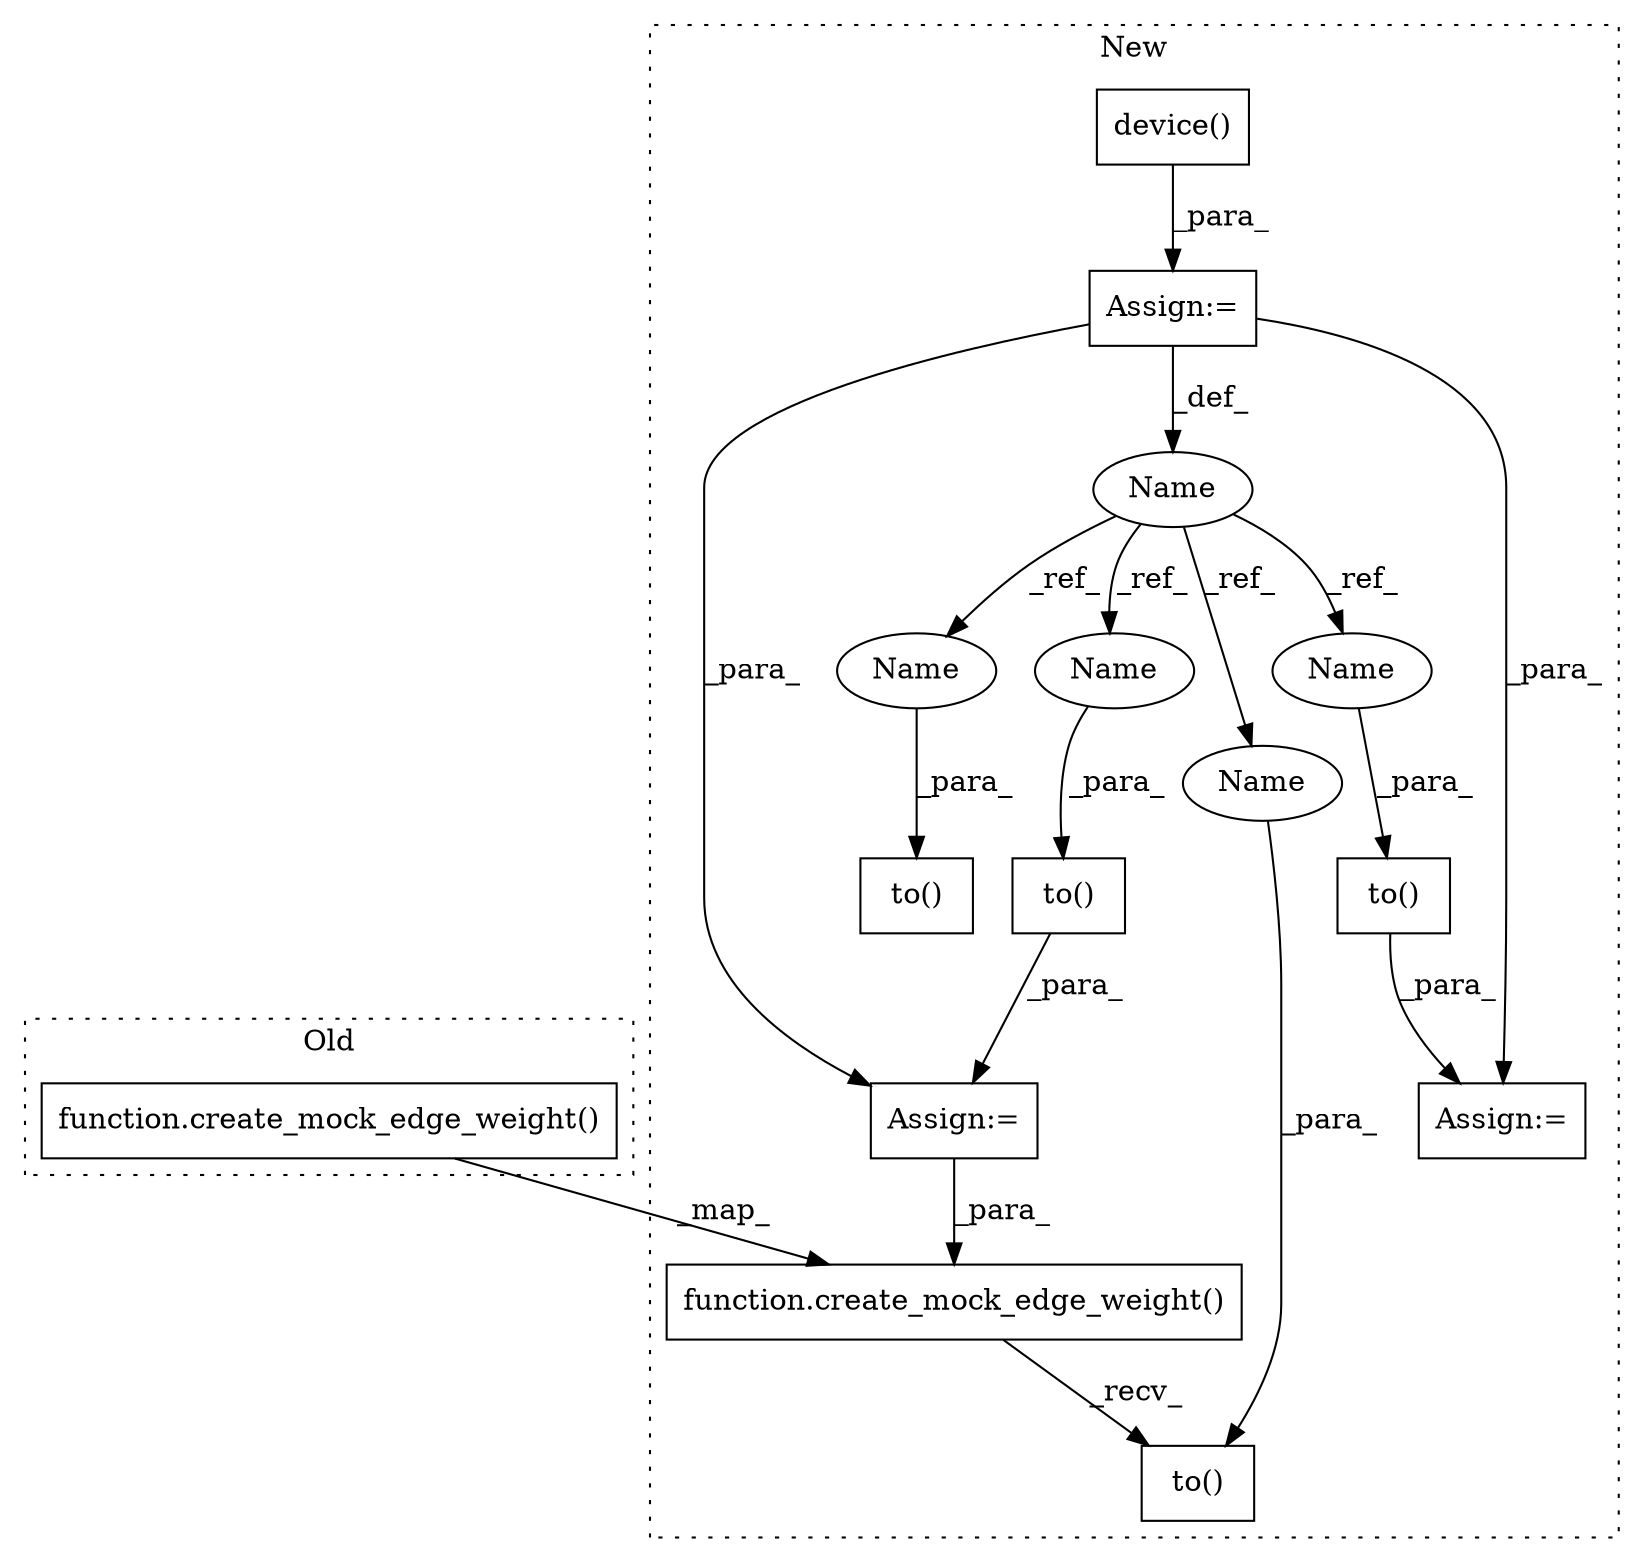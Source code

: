 digraph G {
subgraph cluster0 {
1 [label="function.create_mock_edge_weight()" a="75" s="4867,4901" l="24,1" shape="box"];
label = "Old";
style="dotted";
}
subgraph cluster1 {
2 [label="function.create_mock_edge_weight()" a="75" s="5001,5035" l="24,1" shape="box"];
3 [label="to()" a="75" s="5001,5046" l="39,1" shape="box"];
4 [label="Name" a="87" s="4771" l="6" shape="ellipse"];
5 [label="to()" a="75" s="4961,4981" l="14,1" shape="box"];
6 [label="device()" a="75" s="4780,4839" l="13,1" shape="box"];
7 [label="to()" a="75" s="4931,4942" l="5,1" shape="box"];
8 [label="Assign:=" a="68" s="4777" l="3" shape="box"];
9 [label="to()" a="75" s="5061,5127" l="60,1" shape="box"];
10 [label="Assign:=" a="68" s="4958" l="3" shape="box"];
11 [label="Assign:=" a="68" s="4928" l="3" shape="box"];
12 [label="Name" a="87" s="4975" l="6" shape="ellipse"];
13 [label="Name" a="87" s="5040" l="6" shape="ellipse"];
14 [label="Name" a="87" s="5121" l="6" shape="ellipse"];
15 [label="Name" a="87" s="4936" l="6" shape="ellipse"];
label = "New";
style="dotted";
}
1 -> 2 [label="_map_"];
2 -> 3 [label="_recv_"];
4 -> 15 [label="_ref_"];
4 -> 14 [label="_ref_"];
4 -> 12 [label="_ref_"];
4 -> 13 [label="_ref_"];
5 -> 10 [label="_para_"];
6 -> 8 [label="_para_"];
7 -> 11 [label="_para_"];
8 -> 10 [label="_para_"];
8 -> 4 [label="_def_"];
8 -> 11 [label="_para_"];
10 -> 2 [label="_para_"];
12 -> 5 [label="_para_"];
13 -> 3 [label="_para_"];
14 -> 9 [label="_para_"];
15 -> 7 [label="_para_"];
}